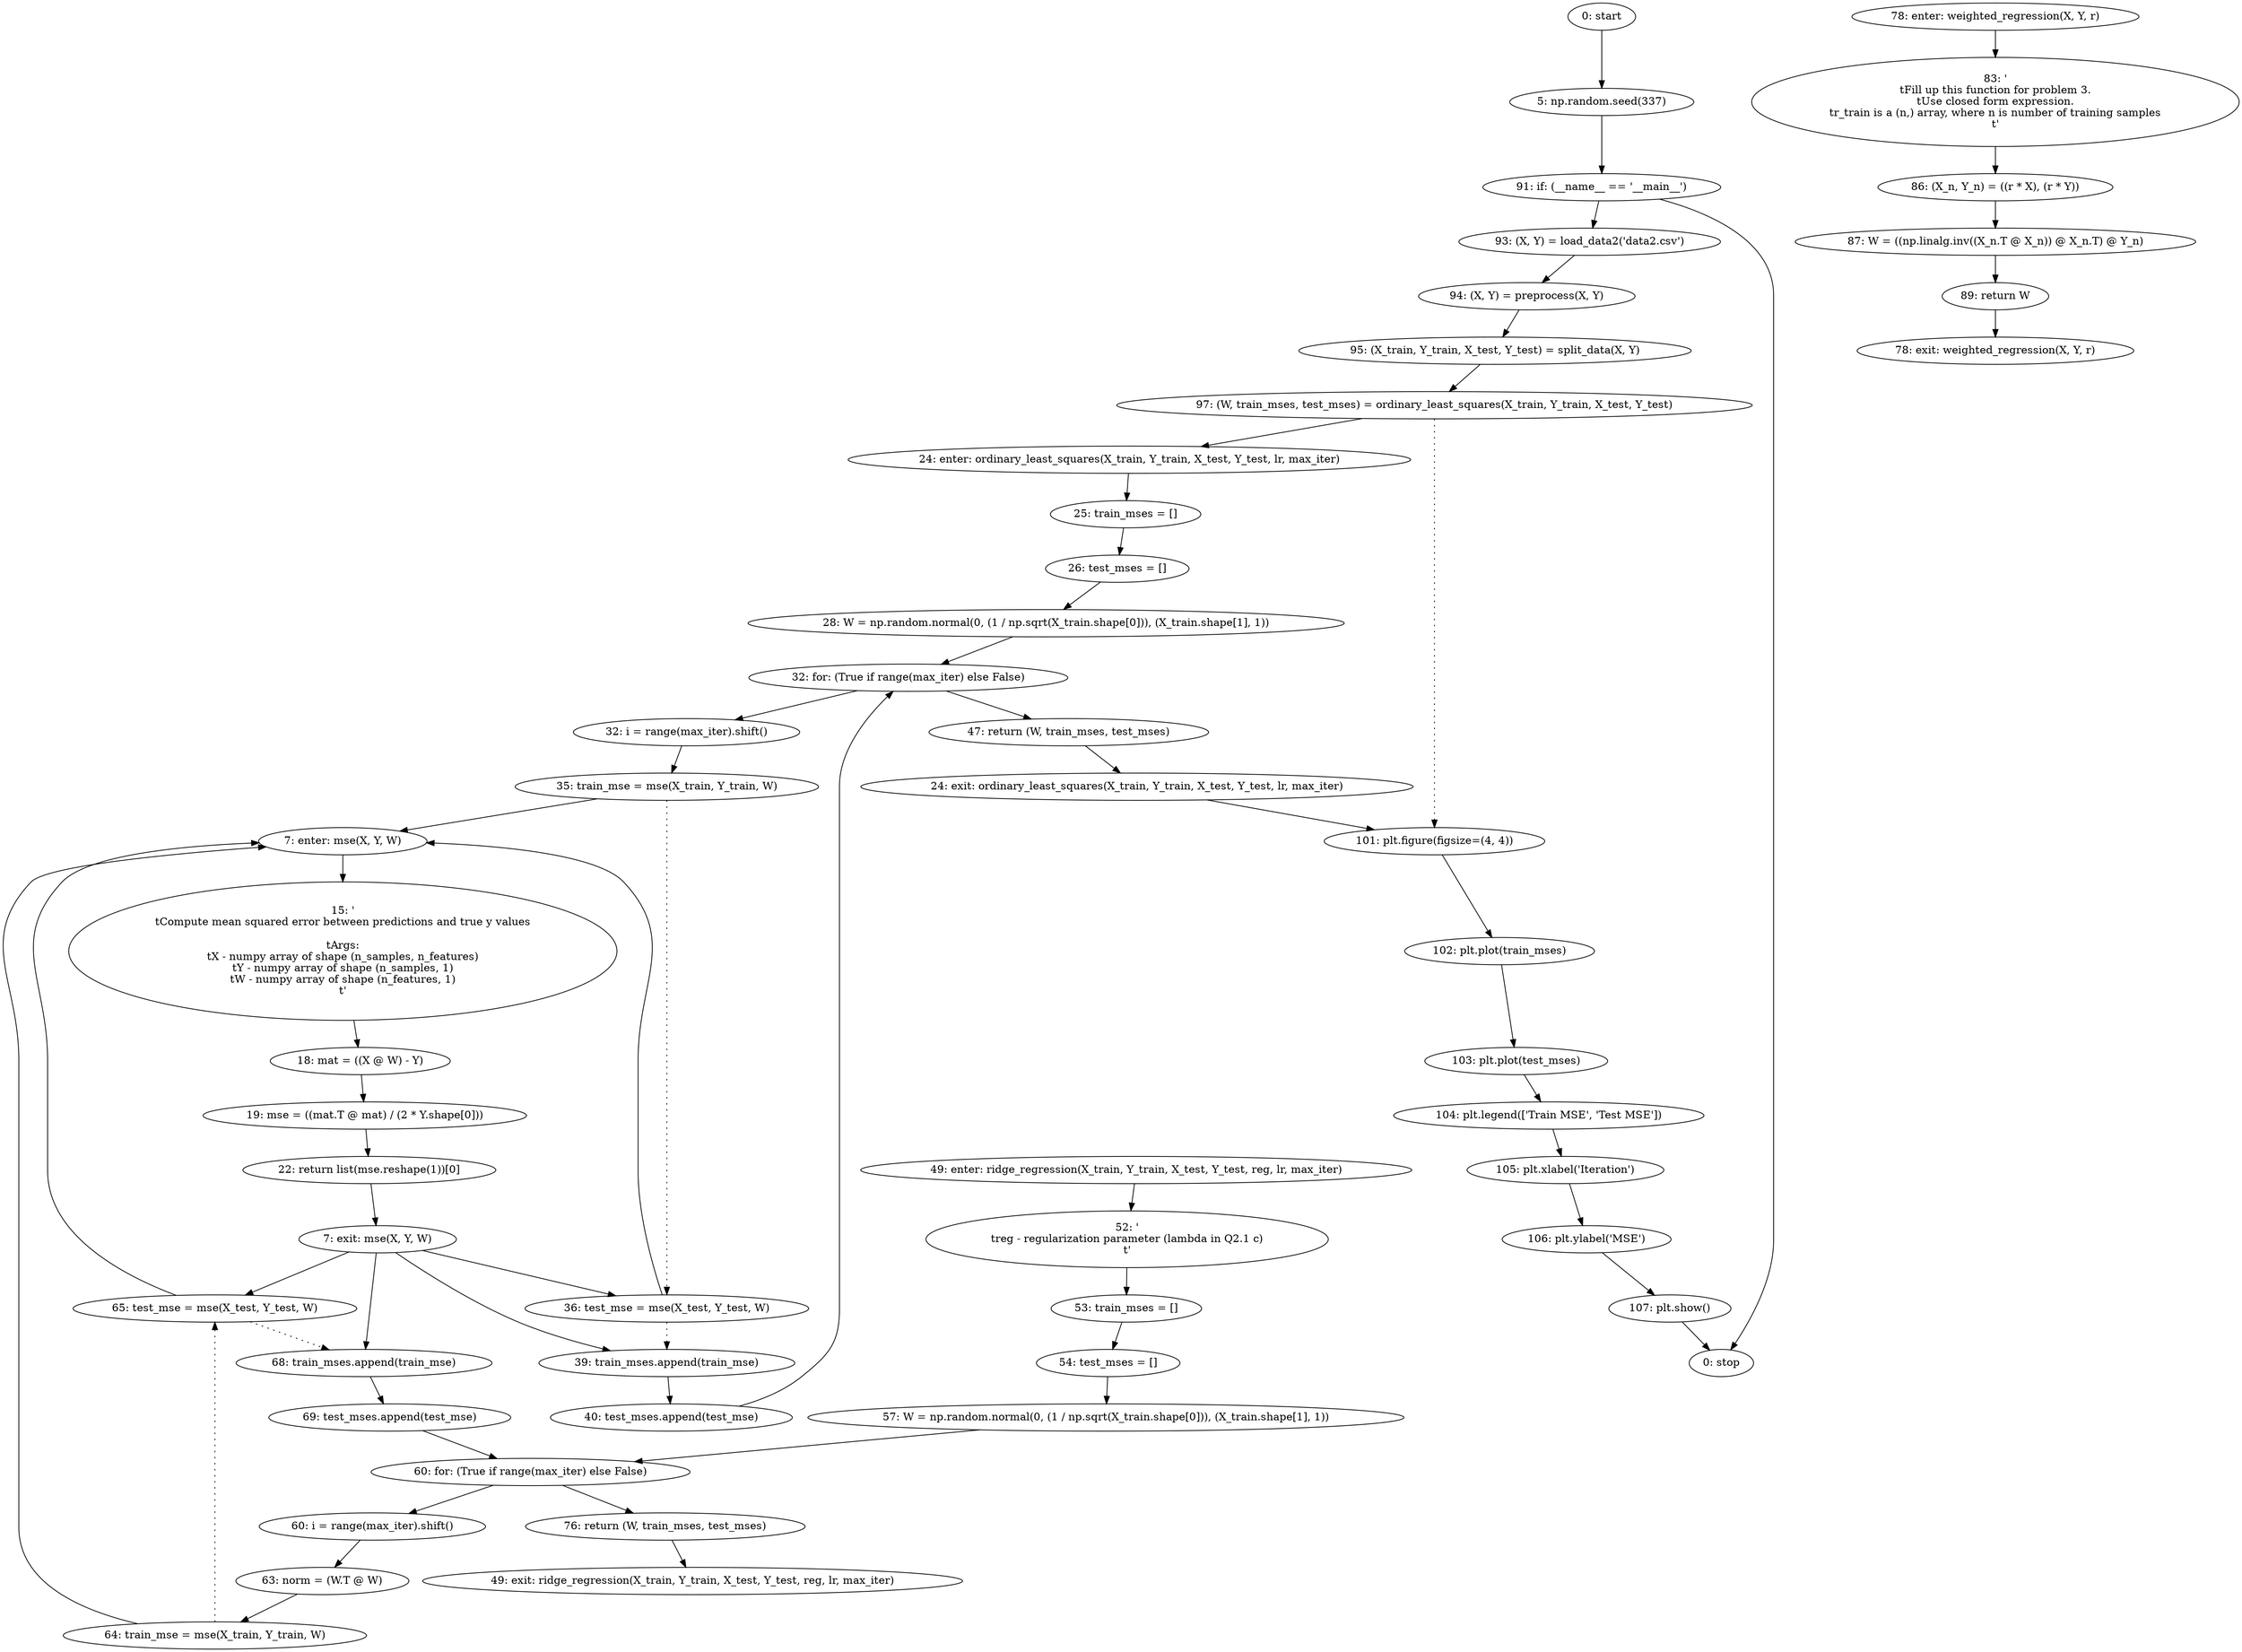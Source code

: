 strict digraph "" {
	node [label="\N"];
	0	 [label="0: start"];
	1	 [label="5: np.random.seed(337)"];
	0 -> 1;
	40	 [label="91: if: (__name__ == '__main__')"];
	1 -> 40;
	41	 [label="93: (X, Y) = load_data2('data2.csv')"];
	40 -> 41;
	52	 [label="0: stop"];
	40 -> 52;
	2	 [label="7: enter: mse(X, Y, W)"];
	4	 [label="15: '\n\tCompute mean squared error between predictions and true y values\n\n\tArgs:\n\tX - numpy array of shape (n_samples, n_features)\n\tY \
- numpy array of shape (n_samples, 1)\n\tW - numpy array of shape (n_features, 1)\n\t'"];
	2 -> 4;
	5	 [label="18: mat = ((X @ W) - Y)"];
	4 -> 5;
	15	 [label="35: train_mse = mse(X_train, Y_train, W)"];
	15 -> 2;
	16	 [label="36: test_mse = mse(X_test, Y_test, W)"];
	15 -> 16	 [style=dotted,
		weight=100];
	16 -> 2;
	17	 [label="39: train_mses.append(train_mse)"];
	16 -> 17	 [style=dotted,
		weight=100];
	18	 [label="40: test_mses.append(test_mse)"];
	17 -> 18;
	29	 [label="64: train_mse = mse(X_train, Y_train, W)"];
	29 -> 2;
	30	 [label="65: test_mse = mse(X_test, Y_test, W)"];
	29 -> 30	 [style=dotted,
		weight=100];
	30 -> 2;
	31	 [label="68: train_mses.append(train_mse)"];
	30 -> 31	 [style=dotted,
		weight=100];
	32	 [label="69: test_mses.append(test_mse)"];
	31 -> 32;
	3	 [label="7: exit: mse(X, Y, W)"];
	3 -> 16;
	3 -> 17;
	3 -> 30;
	3 -> 31;
	7	 [label="22: return list(mse.reshape(1))[0]"];
	7 -> 3;
	6	 [label="19: mse = ((mat.T @ mat) / (2 * Y.shape[0]))"];
	5 -> 6;
	6 -> 7;
	8	 [label="24: enter: ordinary_least_squares(X_train, Y_train, X_test, Y_test, lr, max_iter)"];
	10	 [label="25: train_mses = []"];
	8 -> 10;
	11	 [label="26: test_mses = []"];
	10 -> 11;
	44	 [label="97: (W, train_mses, test_mses) = ordinary_least_squares(X_train, Y_train, X_test, Y_test)"];
	44 -> 8;
	45	 [label="101: plt.figure(figsize=(4, 4))"];
	44 -> 45	 [style=dotted,
		weight=100];
	46	 [label="102: plt.plot(train_mses)"];
	45 -> 46;
	9	 [label="24: exit: ordinary_least_squares(X_train, Y_train, X_test, Y_test, lr, max_iter)"];
	9 -> 45;
	19	 [label="47: return (W, train_mses, test_mses)"];
	19 -> 9;
	12	 [label="28: W = np.random.normal(0, (1 / np.sqrt(X_train.shape[0])), (X_train.shape[1], 1))"];
	11 -> 12;
	13	 [label="32: for: (True if range(max_iter) else False)"];
	12 -> 13;
	13 -> 19;
	14	 [label="32: i = range(max_iter).shift()"];
	13 -> 14;
	14 -> 15;
	18 -> 13;
	20	 [label="49: enter: ridge_regression(X_train, Y_train, X_test, Y_test, reg, lr, max_iter)"];
	22	 [label="52: '\n\treg - regularization parameter (lambda in Q2.1 c)\n\t'"];
	20 -> 22;
	23	 [label="53: train_mses = []"];
	22 -> 23;
	21	 [label="49: exit: ridge_regression(X_train, Y_train, X_test, Y_test, reg, lr, max_iter)"];
	33	 [label="76: return (W, train_mses, test_mses)"];
	33 -> 21;
	24	 [label="54: test_mses = []"];
	23 -> 24;
	25	 [label="57: W = np.random.normal(0, (1 / np.sqrt(X_train.shape[0])), (X_train.shape[1], 1))"];
	24 -> 25;
	26	 [label="60: for: (True if range(max_iter) else False)"];
	25 -> 26;
	26 -> 33;
	27	 [label="60: i = range(max_iter).shift()"];
	26 -> 27;
	28	 [label="63: norm = (W.T @ W)"];
	27 -> 28;
	32 -> 26;
	28 -> 29;
	34	 [label="78: enter: weighted_regression(X, Y, r)"];
	36	 [label="83: '\n\tFill up this function for problem 3.\n\tUse closed form expression.\n\tr_train is a (n,) array, where n is number of training \
samples\n\t'"];
	34 -> 36;
	37	 [label="86: (X_n, Y_n) = ((r * X), (r * Y))"];
	36 -> 37;
	35	 [label="78: exit: weighted_regression(X, Y, r)"];
	39	 [label="89: return W"];
	39 -> 35;
	38	 [label="87: W = ((np.linalg.inv((X_n.T @ X_n)) @ X_n.T) @ Y_n)"];
	37 -> 38;
	38 -> 39;
	42	 [label="94: (X, Y) = preprocess(X, Y)"];
	41 -> 42;
	43	 [label="95: (X_train, Y_train, X_test, Y_test) = split_data(X, Y)"];
	42 -> 43;
	43 -> 44;
	47	 [label="103: plt.plot(test_mses)"];
	46 -> 47;
	48	 [label="104: plt.legend(['Train MSE', 'Test MSE'])"];
	47 -> 48;
	49	 [label="105: plt.xlabel('Iteration')"];
	48 -> 49;
	50	 [label="106: plt.ylabel('MSE')"];
	49 -> 50;
	51	 [label="107: plt.show()"];
	50 -> 51;
	51 -> 52;
}

